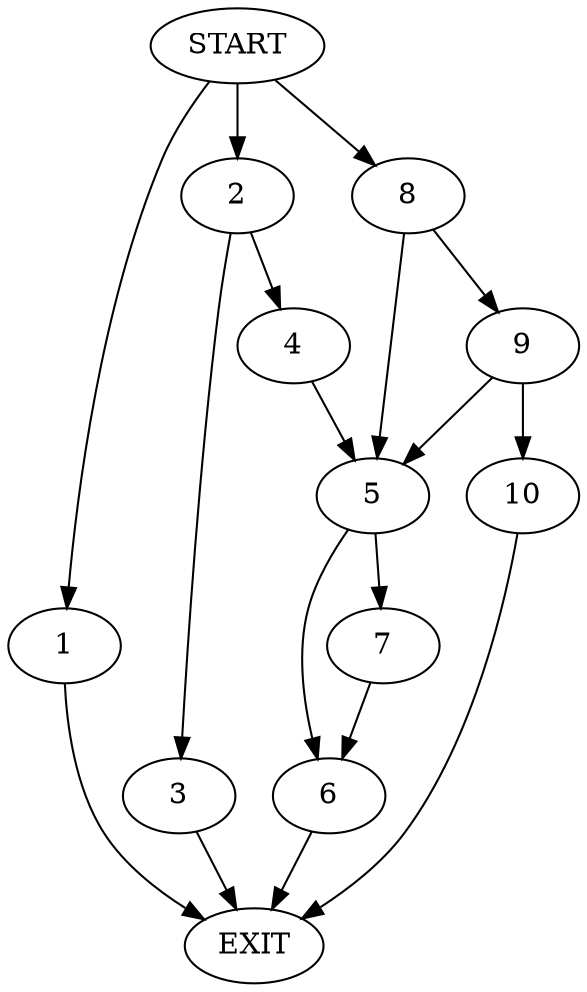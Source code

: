 digraph {
0 [label="START"]
11 [label="EXIT"]
0 -> 1
1 -> 11
0 -> 2
2 -> 3
2 -> 4
4 -> 5
3 -> 11
5 -> 6
5 -> 7
0 -> 8
8 -> 9
8 -> 5
9 -> 10
9 -> 5
10 -> 11
7 -> 6
6 -> 11
}
